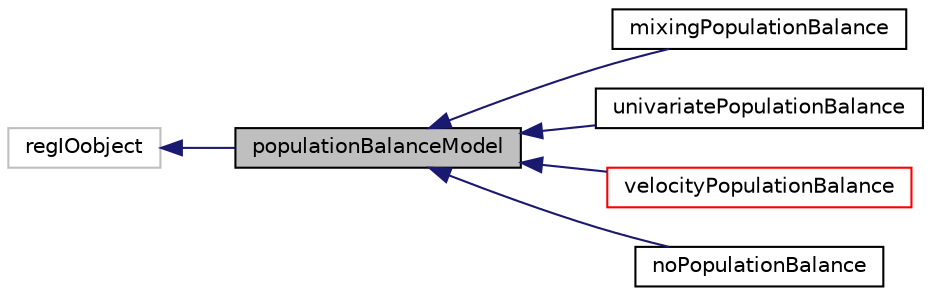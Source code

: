 digraph "populationBalanceModel"
{
  bgcolor="transparent";
  edge [fontname="Helvetica",fontsize="10",labelfontname="Helvetica",labelfontsize="10"];
  node [fontname="Helvetica",fontsize="10",shape=record];
  rankdir="LR";
  Node0 [label="populationBalanceModel",height=0.2,width=0.4,color="black", fillcolor="grey75", style="filled", fontcolor="black"];
  Node1 -> Node0 [dir="back",color="midnightblue",fontsize="10",style="solid",fontname="Helvetica"];
  Node1 [label="regIOobject",height=0.2,width=0.4,color="grey75"];
  Node0 -> Node2 [dir="back",color="midnightblue",fontsize="10",style="solid",fontname="Helvetica"];
  Node2 [label="mixingPopulationBalance",height=0.2,width=0.4,color="black",URL="$a02068.html"];
  Node0 -> Node3 [dir="back",color="midnightblue",fontsize="10",style="solid",fontname="Helvetica"];
  Node3 [label="univariatePopulationBalance",height=0.2,width=0.4,color="black",URL="$a02224.html"];
  Node0 -> Node4 [dir="back",color="midnightblue",fontsize="10",style="solid",fontname="Helvetica"];
  Node4 [label="velocityPopulationBalance",height=0.2,width=0.4,color="red",URL="$a02228.html"];
  Node0 -> Node6 [dir="back",color="midnightblue",fontsize="10",style="solid",fontname="Helvetica"];
  Node6 [label="noPopulationBalance",height=0.2,width=0.4,color="black",URL="$a02072.html",tooltip="Disables the solution of the population balance model. "];
}
